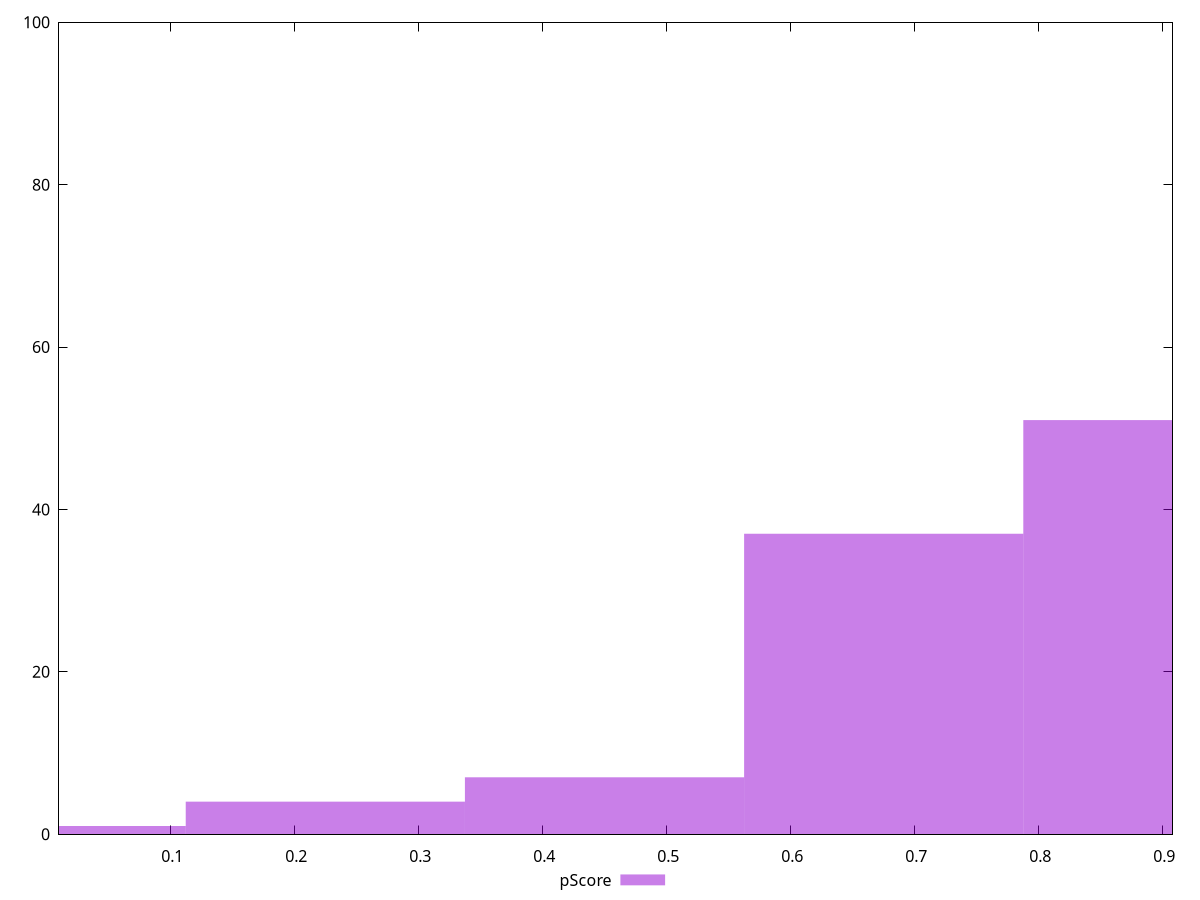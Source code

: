 reset

$pScore <<EOF
0.9006227499277062 51
0.6754670624457797 37
0.22515568748192655 4
0.4503113749638531 7
0 1
EOF

set key outside below
set boxwidth 0.22515568748192655
set xrange [0.0103820102839845:0.9083622590117726]
set yrange [0:100]
set trange [0:100]
set style fill transparent solid 0.5 noborder
set terminal svg size 640, 490 enhanced background rgb 'white'
set output "reprap/estimated-input-latency/samples/pages+cached+noexternal/pScore/histogram.svg"

plot $pScore title "pScore" with boxes

reset
